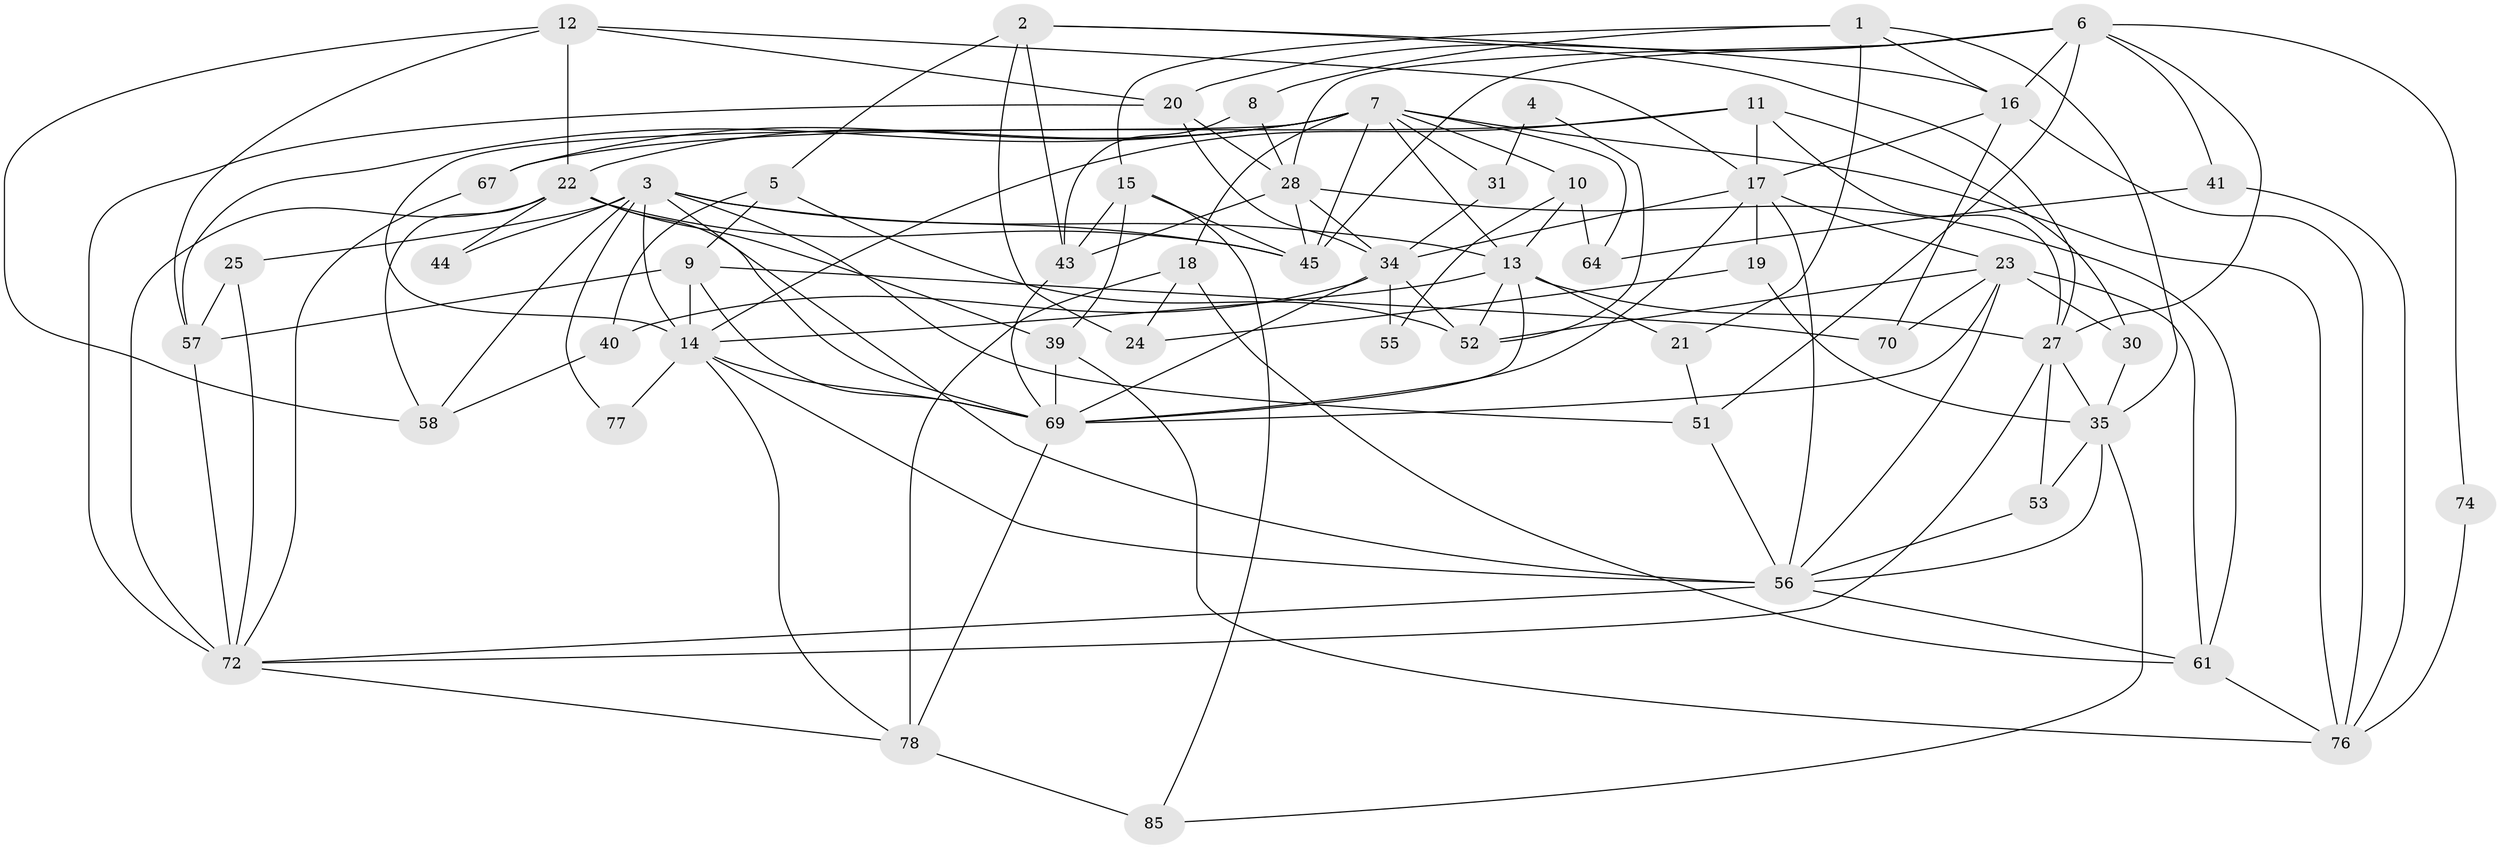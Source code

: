 // original degree distribution, {4: 0.25, 5: 0.14772727272727273, 7: 0.045454545454545456, 2: 0.11363636363636363, 3: 0.32954545454545453, 6: 0.09090909090909091, 8: 0.022727272727272728}
// Generated by graph-tools (version 1.1) at 2025/41/03/06/25 10:41:55]
// undirected, 55 vertices, 139 edges
graph export_dot {
graph [start="1"]
  node [color=gray90,style=filled];
  1 [super="+36"];
  2 [super="+37"];
  3 [super="+88"];
  4;
  5;
  6 [super="+54"];
  7 [super="+47"];
  8;
  9 [super="+46"];
  10;
  11 [super="+38"];
  12 [super="+73"];
  13 [super="+48"];
  14 [super="+83"];
  15;
  16;
  17 [super="+63"];
  18 [super="+49"];
  19;
  20 [super="+86"];
  21;
  22 [super="+71"];
  23 [super="+32"];
  24 [super="+50"];
  25 [super="+26"];
  27 [super="+33"];
  28 [super="+29"];
  30;
  31;
  34 [super="+42"];
  35 [super="+75"];
  39 [super="+82"];
  40 [super="+65"];
  41;
  43;
  44;
  45 [super="+62"];
  51 [super="+59"];
  52 [super="+87"];
  53;
  55;
  56 [super="+66"];
  57 [super="+60"];
  58;
  61 [super="+68"];
  64;
  67;
  69 [super="+79"];
  70;
  72 [super="+84"];
  74;
  76 [super="+80"];
  77;
  78 [super="+81"];
  85;
  1 -- 15;
  1 -- 16;
  1 -- 21;
  1 -- 8;
  1 -- 35;
  2 -- 27;
  2 -- 43;
  2 -- 5;
  2 -- 24;
  2 -- 16;
  3 -- 45;
  3 -- 58;
  3 -- 14;
  3 -- 44;
  3 -- 56;
  3 -- 51;
  3 -- 77;
  3 -- 13;
  3 -- 25;
  4 -- 31;
  4 -- 52;
  5 -- 9;
  5 -- 40;
  5 -- 52;
  6 -- 51;
  6 -- 16;
  6 -- 28;
  6 -- 41;
  6 -- 20;
  6 -- 74;
  6 -- 45;
  6 -- 27;
  7 -- 64;
  7 -- 10;
  7 -- 13;
  7 -- 76;
  7 -- 18;
  7 -- 67;
  7 -- 57;
  7 -- 45;
  7 -- 14;
  7 -- 31;
  7 -- 22;
  8 -- 43;
  8 -- 28;
  9 -- 57;
  9 -- 69;
  9 -- 14;
  9 -- 70;
  10 -- 55;
  10 -- 64;
  10 -- 13;
  11 -- 17;
  11 -- 67;
  11 -- 14;
  11 -- 30;
  11 -- 27;
  12 -- 20;
  12 -- 57;
  12 -- 58;
  12 -- 17;
  12 -- 22;
  13 -- 21;
  13 -- 27;
  13 -- 14;
  13 -- 69;
  13 -- 52;
  14 -- 69;
  14 -- 77;
  14 -- 56;
  14 -- 78;
  15 -- 85;
  15 -- 43;
  15 -- 45;
  15 -- 39;
  16 -- 70;
  16 -- 17;
  16 -- 76;
  17 -- 34;
  17 -- 19;
  17 -- 69;
  17 -- 56;
  17 -- 23;
  18 -- 24;
  18 -- 78;
  18 -- 61;
  19 -- 24;
  19 -- 35;
  20 -- 28;
  20 -- 72 [weight=2];
  20 -- 34;
  21 -- 51;
  22 -- 44;
  22 -- 45;
  22 -- 72 [weight=2];
  22 -- 69;
  22 -- 39;
  22 -- 58;
  23 -- 30;
  23 -- 69;
  23 -- 56;
  23 -- 52;
  23 -- 61;
  23 -- 70;
  25 -- 72;
  25 -- 57 [weight=2];
  27 -- 53;
  27 -- 35;
  27 -- 72;
  28 -- 34;
  28 -- 61;
  28 -- 43;
  28 -- 45;
  30 -- 35;
  31 -- 34;
  34 -- 40;
  34 -- 69;
  34 -- 55;
  34 -- 52;
  35 -- 53;
  35 -- 85;
  35 -- 56;
  39 -- 69;
  39 -- 76;
  40 -- 58;
  41 -- 64;
  41 -- 76;
  43 -- 69;
  51 -- 56;
  53 -- 56;
  56 -- 72;
  56 -- 61;
  57 -- 72;
  61 -- 76;
  67 -- 72;
  69 -- 78;
  72 -- 78;
  74 -- 76;
  78 -- 85;
}
